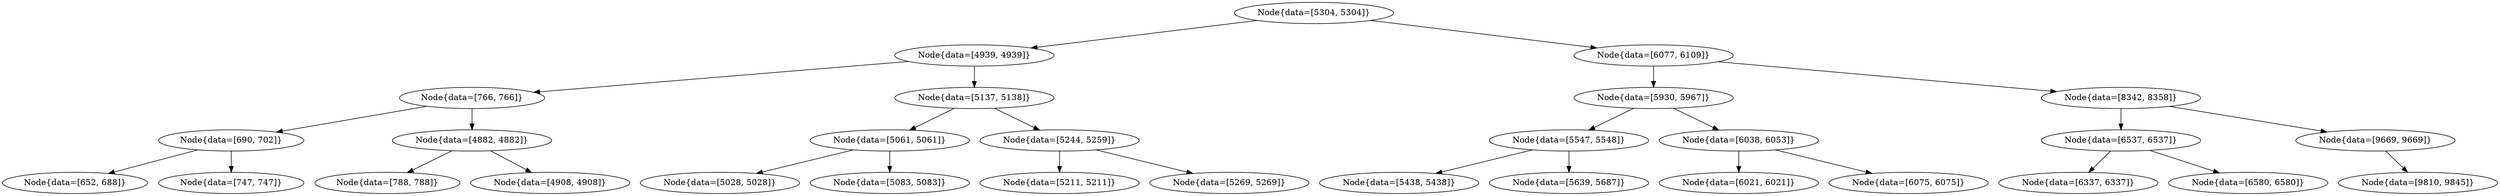 digraph G{
510997924 [label="Node{data=[5304, 5304]}"]
510997924 -> 32419485
32419485 [label="Node{data=[4939, 4939]}"]
32419485 -> 2038018406
2038018406 [label="Node{data=[766, 766]}"]
2038018406 -> 2102495049
2102495049 [label="Node{data=[690, 702]}"]
2102495049 -> 1245599058
1245599058 [label="Node{data=[652, 688]}"]
2102495049 -> 1045463246
1045463246 [label="Node{data=[747, 747]}"]
2038018406 -> 169272547
169272547 [label="Node{data=[4882, 4882]}"]
169272547 -> 2064400679
2064400679 [label="Node{data=[788, 788]}"]
169272547 -> 1126178769
1126178769 [label="Node{data=[4908, 4908]}"]
32419485 -> 2035065227
2035065227 [label="Node{data=[5137, 5138]}"]
2035065227 -> 1153463229
1153463229 [label="Node{data=[5061, 5061]}"]
1153463229 -> 1574700923
1574700923 [label="Node{data=[5028, 5028]}"]
1153463229 -> 515982726
515982726 [label="Node{data=[5083, 5083]}"]
2035065227 -> 35516204
35516204 [label="Node{data=[5244, 5259]}"]
35516204 -> 1158097225
1158097225 [label="Node{data=[5211, 5211]}"]
35516204 -> 2019367245
2019367245 [label="Node{data=[5269, 5269]}"]
510997924 -> 1814339253
1814339253 [label="Node{data=[6077, 6109]}"]
1814339253 -> 28145810
28145810 [label="Node{data=[5930, 5967]}"]
28145810 -> 2107393167
2107393167 [label="Node{data=[5547, 5548]}"]
2107393167 -> 1830534400
1830534400 [label="Node{data=[5438, 5438]}"]
2107393167 -> 629294880
629294880 [label="Node{data=[5639, 5687]}"]
28145810 -> 1325519594
1325519594 [label="Node{data=[6038, 6053]}"]
1325519594 -> 1353080761
1353080761 [label="Node{data=[6021, 6021]}"]
1325519594 -> 1617238800
1617238800 [label="Node{data=[6075, 6075]}"]
1814339253 -> 1466559355
1466559355 [label="Node{data=[8342, 8358]}"]
1466559355 -> 381609470
381609470 [label="Node{data=[6537, 6537]}"]
381609470 -> 1955019527
1955019527 [label="Node{data=[6337, 6337]}"]
381609470 -> 1014104860
1014104860 [label="Node{data=[6580, 6580]}"]
1466559355 -> 618141146
618141146 [label="Node{data=[9669, 9669]}"]
618141146 -> 1160287658
1160287658 [label="Node{data=[9810, 9845]}"]
}